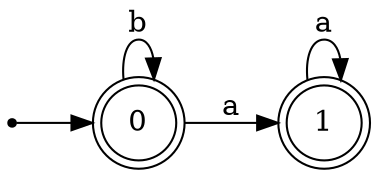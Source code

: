 digraph finite_state_machine {
	rankdir=LR;
	size="10,10"

	node [shape = doublecircle]; 0 1 ;
	node [shape = point ]; q;
	node [shape = circle];

	q -> 0;
	0 -> 1 [label = "a"];
	0 -> 0 [label = "b"];
	1 -> 1 [label = "a"];


}
